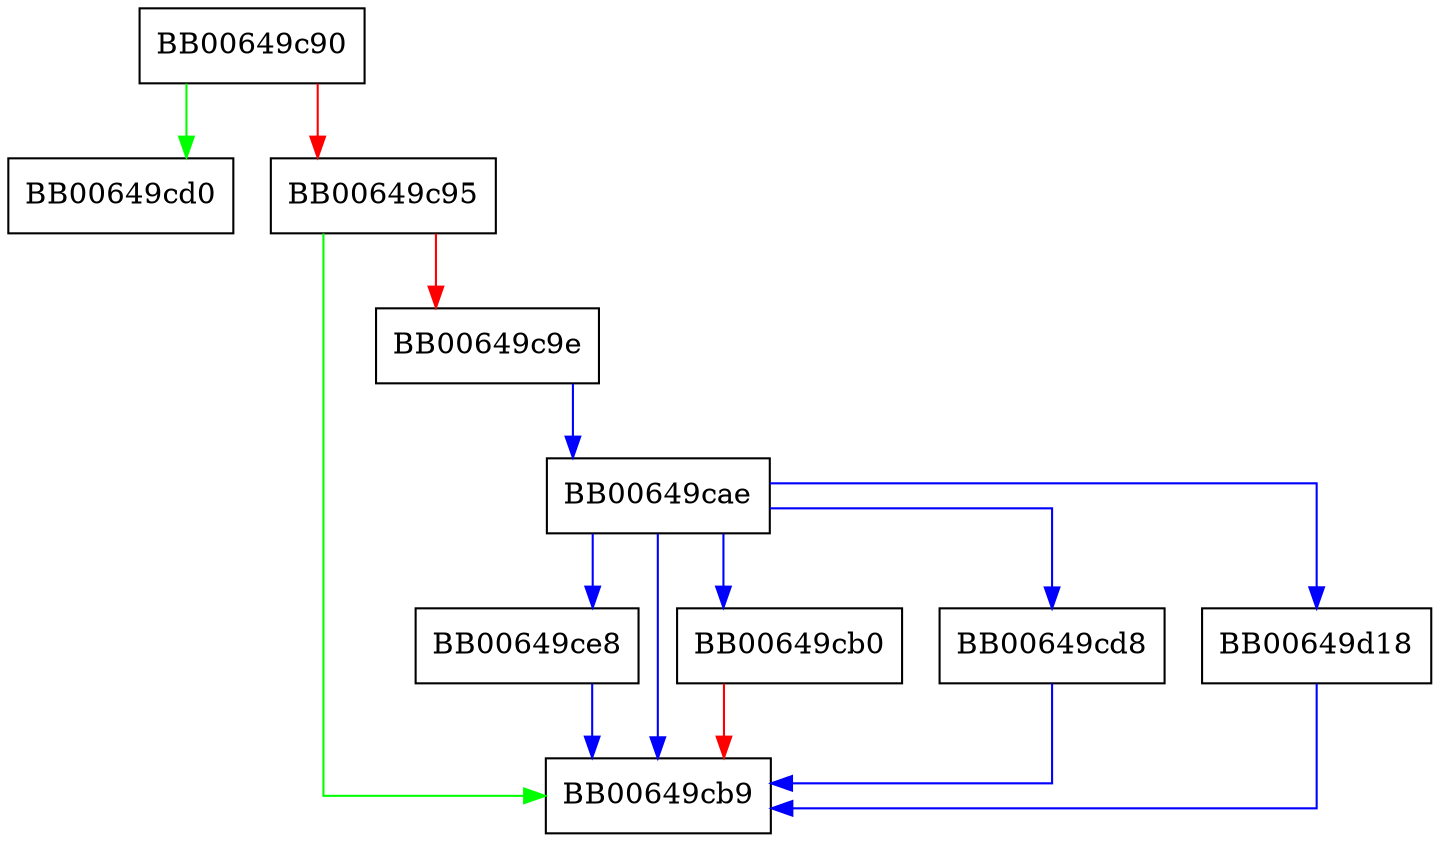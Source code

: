 digraph OSSL_STORE_INFO_free {
  node [shape="box"];
  graph [splines=ortho];
  BB00649c90 -> BB00649cd0 [color="green"];
  BB00649c90 -> BB00649c95 [color="red"];
  BB00649c95 -> BB00649cb9 [color="green"];
  BB00649c95 -> BB00649c9e [color="red"];
  BB00649c9e -> BB00649cae [color="blue"];
  BB00649cae -> BB00649cb9 [color="blue"];
  BB00649cae -> BB00649ce8 [color="blue"];
  BB00649cae -> BB00649cb0 [color="blue"];
  BB00649cae -> BB00649cd8 [color="blue"];
  BB00649cae -> BB00649d18 [color="blue"];
  BB00649cb0 -> BB00649cb9 [color="red"];
  BB00649cd8 -> BB00649cb9 [color="blue"];
  BB00649ce8 -> BB00649cb9 [color="blue"];
  BB00649d18 -> BB00649cb9 [color="blue"];
}